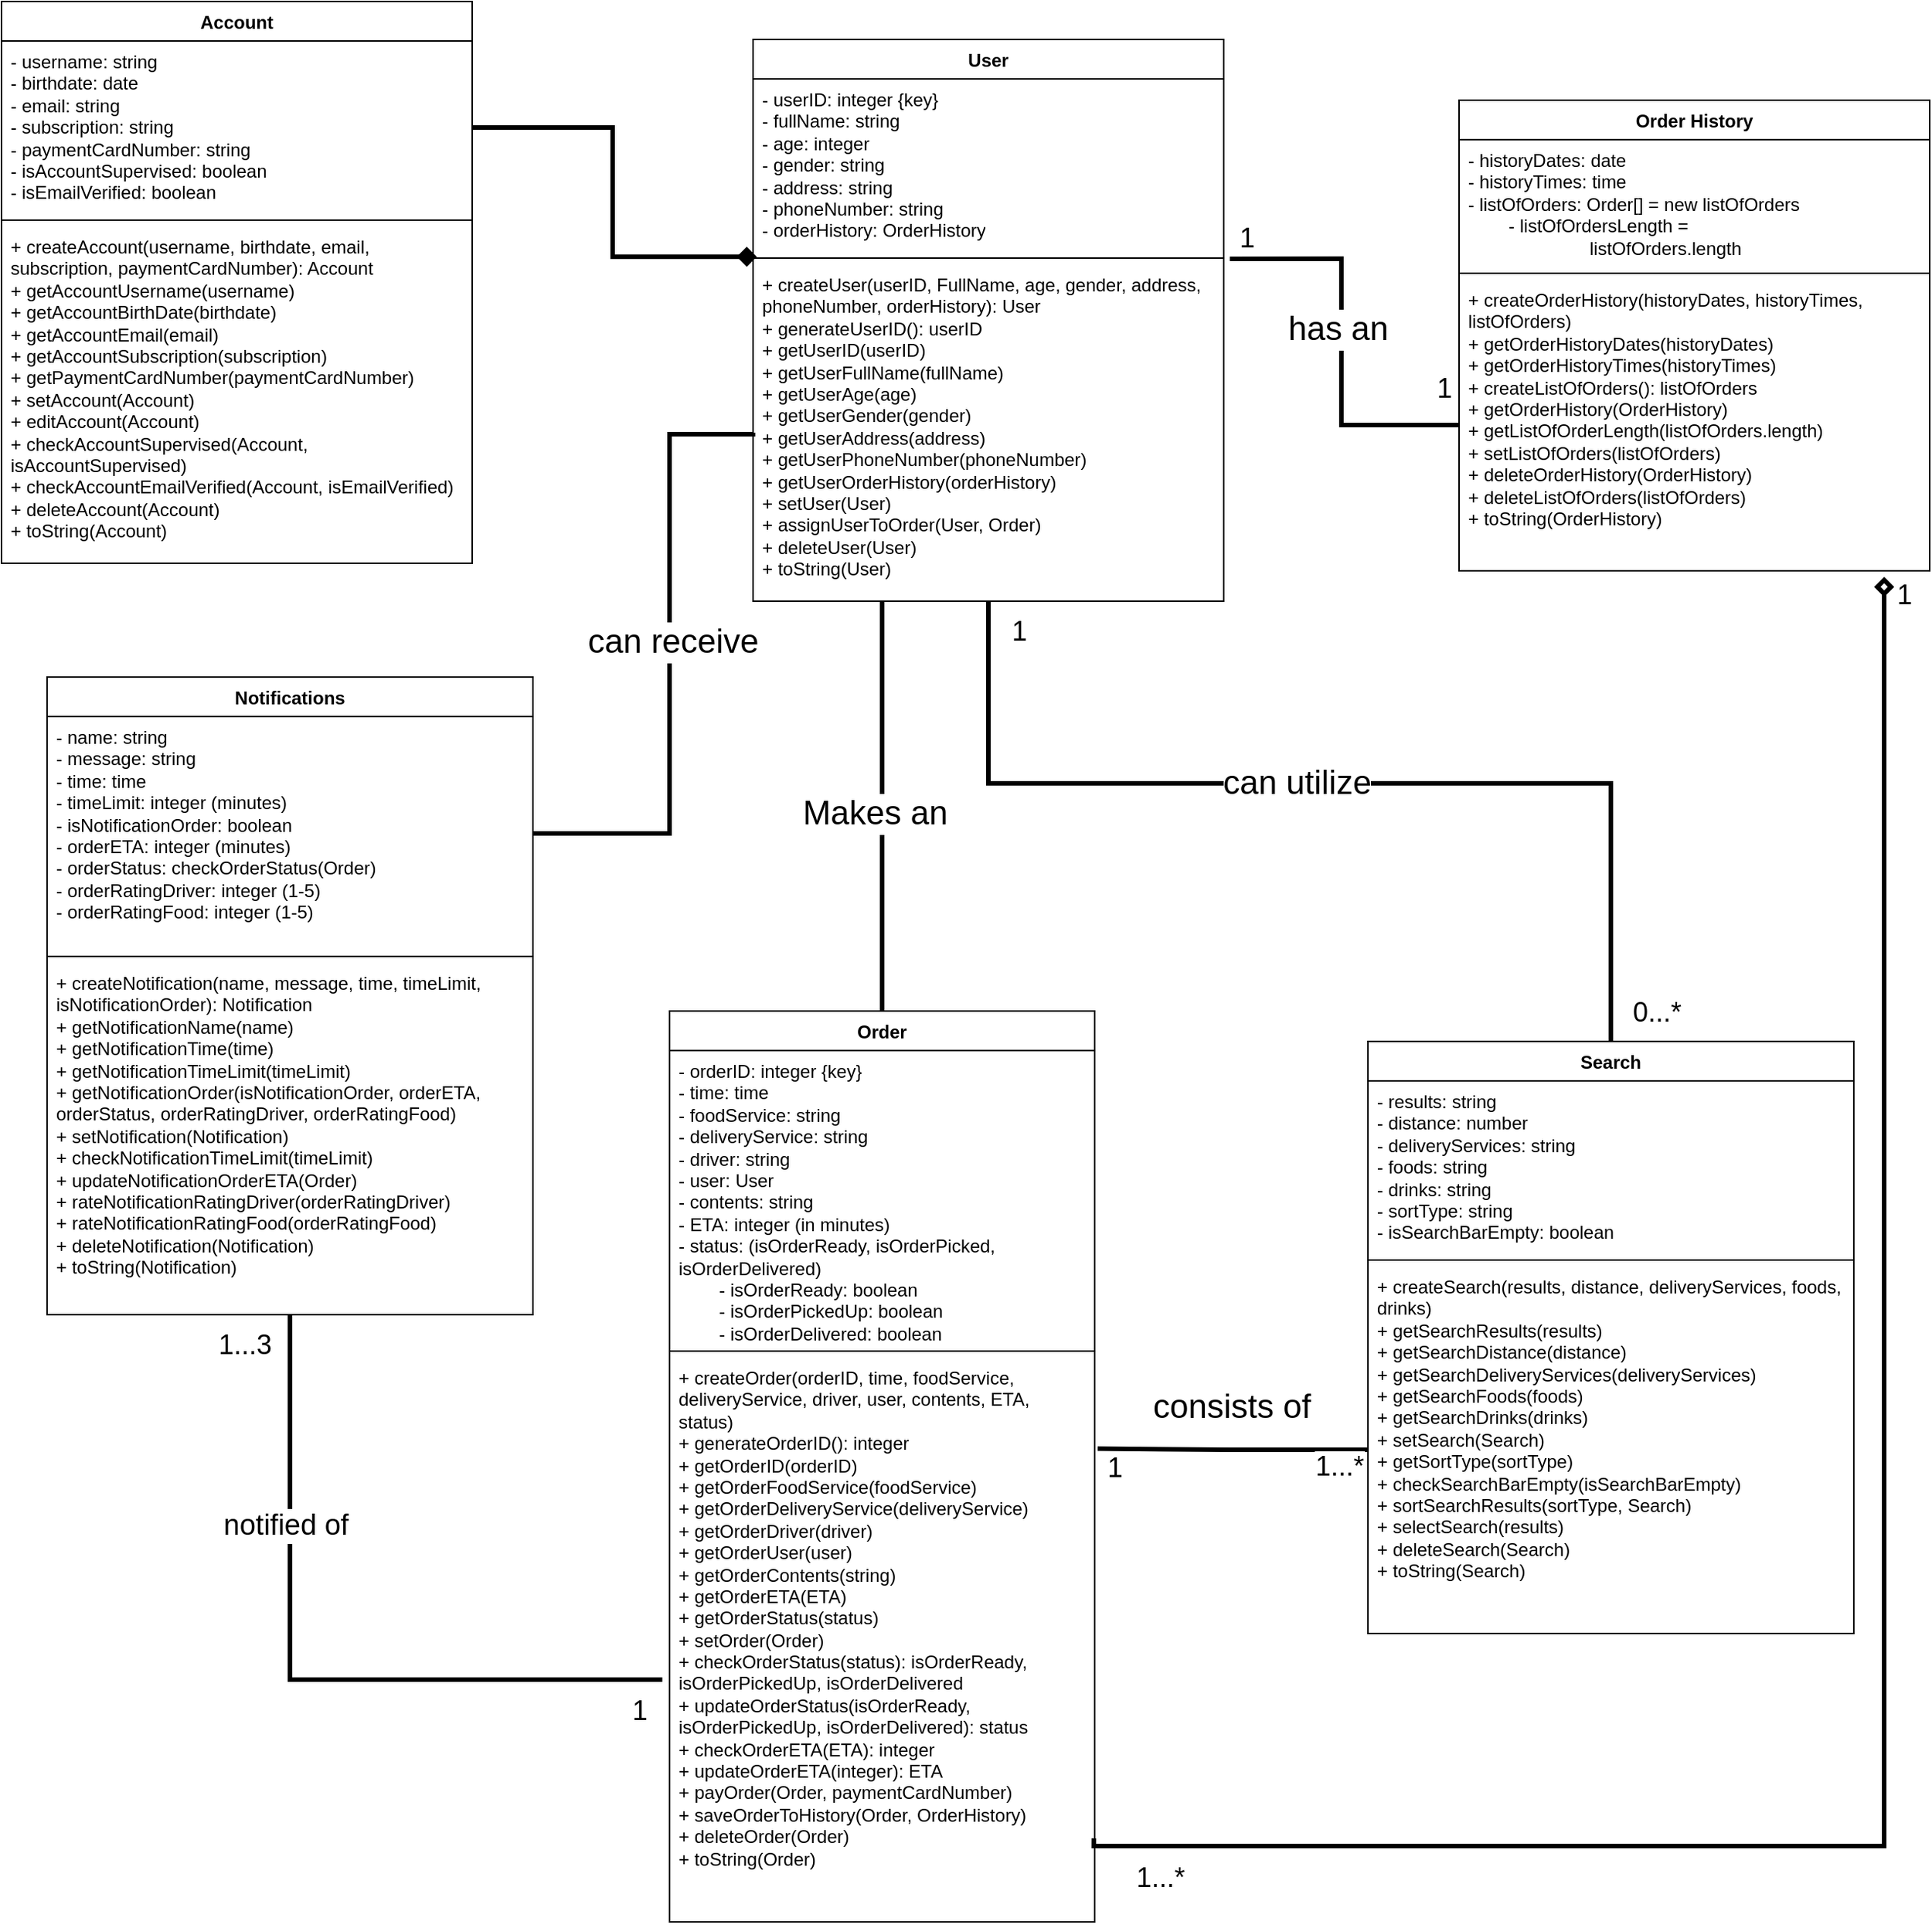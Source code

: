 <mxfile version="21.8.2" type="device">
  <diagram name="Page-1" id="BBq17ygAngS4HO75WDEs">
    <mxGraphModel dx="1178" dy="628" grid="1" gridSize="10" guides="1" tooltips="1" connect="1" arrows="1" fold="1" page="1" pageScale="1" pageWidth="850" pageHeight="1100" math="0" shadow="0">
      <root>
        <mxCell id="0" />
        <mxCell id="1" parent="0" />
        <mxCell id="hUOiWNm01Zd8j-rzL-XV-1" value="User" style="swimlane;fontStyle=1;align=center;verticalAlign=top;childLayout=stackLayout;horizontal=1;startSize=26;horizontalStack=0;resizeParent=1;resizeParentMax=0;resizeLast=0;collapsible=1;marginBottom=0;whiteSpace=wrap;html=1;" parent="1" vertex="1">
          <mxGeometry x="715" y="390" width="310" height="370" as="geometry" />
        </mxCell>
        <mxCell id="hUOiWNm01Zd8j-rzL-XV-2" value="- userID: integer {key}&lt;br&gt;- fullName: string&lt;br&gt;- age: integer&lt;br&gt;- gender: string&lt;br&gt;- address: string&lt;br&gt;- phoneNumber: string&lt;br&gt;- orderHistory: OrderHistory" style="text;strokeColor=none;fillColor=none;align=left;verticalAlign=top;spacingLeft=4;spacingRight=4;overflow=hidden;rotatable=0;points=[[0,0.5],[1,0.5]];portConstraint=eastwest;whiteSpace=wrap;html=1;" parent="hUOiWNm01Zd8j-rzL-XV-1" vertex="1">
          <mxGeometry y="26" width="310" height="114" as="geometry" />
        </mxCell>
        <mxCell id="hUOiWNm01Zd8j-rzL-XV-3" value="" style="line;strokeWidth=1;fillColor=none;align=left;verticalAlign=middle;spacingTop=-1;spacingLeft=3;spacingRight=3;rotatable=0;labelPosition=right;points=[];portConstraint=eastwest;strokeColor=inherit;" parent="hUOiWNm01Zd8j-rzL-XV-1" vertex="1">
          <mxGeometry y="140" width="310" height="8" as="geometry" />
        </mxCell>
        <mxCell id="hUOiWNm01Zd8j-rzL-XV-4" value="+ createUser(userID, FullName, age, gender, address, phoneNumber, orderHistory): User&lt;br&gt;+ generateUserID(): userID&lt;br&gt;+ getUserID(userID)&lt;br&gt;+ getUserFullName(fullName)&lt;br&gt;+ getUserAge(age)&lt;br&gt;+ getUserGender(gender)&lt;br&gt;+ getUserAddress(address)&lt;br&gt;+ getUserPhoneNumber(phoneNumber)&lt;br&gt;+ getUserOrderHistory(orderHistory)&lt;br&gt;+ setUser(User)&lt;br&gt;+ assignUserToOrder(User, Order)&lt;br&gt;+ deleteUser(User)&lt;br&gt;+ toString(User)" style="text;strokeColor=none;fillColor=none;align=left;verticalAlign=top;spacingLeft=4;spacingRight=4;overflow=hidden;rotatable=0;points=[[0,0.5],[1,0.5]];portConstraint=eastwest;whiteSpace=wrap;html=1;" parent="hUOiWNm01Zd8j-rzL-XV-1" vertex="1">
          <mxGeometry y="148" width="310" height="222" as="geometry" />
        </mxCell>
        <mxCell id="hUOiWNm01Zd8j-rzL-XV-5" value="Order" style="swimlane;fontStyle=1;align=center;verticalAlign=top;childLayout=stackLayout;horizontal=1;startSize=26;horizontalStack=0;resizeParent=1;resizeParentMax=0;resizeLast=0;collapsible=1;marginBottom=0;whiteSpace=wrap;html=1;" parent="1" vertex="1">
          <mxGeometry x="660" y="1030" width="280" height="600" as="geometry" />
        </mxCell>
        <mxCell id="hUOiWNm01Zd8j-rzL-XV-6" value="- orderID: integer {key}&lt;br&gt;- time: time&lt;br&gt;- foodService: string&lt;br&gt;- deliveryService: string&lt;br&gt;- driver: string&lt;br&gt;- user: User&lt;br&gt;- contents: string&lt;br&gt;- ETA: integer (in minutes)&lt;br&gt;- status: (isOrderReady, isOrderPicked, isOrderDelivered)&lt;br&gt;&lt;span style=&quot;white-space: pre;&quot;&gt;&#x9;&lt;/span&gt;-&amp;nbsp;isOrderReady: boolean&lt;br&gt;&lt;span style=&quot;white-space: pre;&quot;&gt;&#x9;&lt;/span&gt;- isOrderPickedUp: boolean&lt;br&gt;&lt;span style=&quot;white-space: pre;&quot;&gt;&#x9;&lt;/span&gt;- isOrderDelivered: boolean" style="text;strokeColor=none;fillColor=none;align=left;verticalAlign=top;spacingLeft=4;spacingRight=4;overflow=hidden;rotatable=0;points=[[0,0.5],[1,0.5]];portConstraint=eastwest;whiteSpace=wrap;html=1;" parent="hUOiWNm01Zd8j-rzL-XV-5" vertex="1">
          <mxGeometry y="26" width="280" height="194" as="geometry" />
        </mxCell>
        <mxCell id="hUOiWNm01Zd8j-rzL-XV-7" value="" style="line;strokeWidth=1;fillColor=none;align=left;verticalAlign=middle;spacingTop=-1;spacingLeft=3;spacingRight=3;rotatable=0;labelPosition=right;points=[];portConstraint=eastwest;strokeColor=inherit;" parent="hUOiWNm01Zd8j-rzL-XV-5" vertex="1">
          <mxGeometry y="220" width="280" height="8" as="geometry" />
        </mxCell>
        <mxCell id="hUOiWNm01Zd8j-rzL-XV-8" value="+ createOrder(orderID, time, foodService, deliveryService, driver, user, contents, ETA, status)&lt;br&gt;+ generateOrderID(): integer&amp;nbsp;&lt;br&gt;+ getOrderID(orderID)&lt;br&gt;+ getOrderFoodService(foodService)&lt;br&gt;+ getOrderDeliveryService(deliveryService)&lt;br&gt;+ getOrderDriver(driver)&lt;br&gt;+ getOrderUser(user)&lt;br&gt;+ getOrderContents(string)&lt;br&gt;+ getOrderETA(ETA)&lt;br&gt;+ getOrderStatus(status)&lt;br&gt;+ setOrder(Order)&lt;br&gt;+ checkOrderStatus(status): isOrderReady, isOrderPickedUp, isOrderDelivered&lt;br&gt;+ updateOrderStatus(isOrderReady, isOrderPickedUp, isOrderDelivered): status&lt;br&gt;+ checkOrderETA(ETA): integer&lt;br&gt;+ updateOrderETA(integer): ETA&lt;br&gt;+ payOrder(Order, paymentCardNumber)&lt;br&gt;+ saveOrderToHistory(Order, OrderHistory)&lt;br&gt;+ deleteOrder(Order)&lt;br&gt;+ toString(Order)" style="text;strokeColor=none;fillColor=none;align=left;verticalAlign=top;spacingLeft=4;spacingRight=4;overflow=hidden;rotatable=0;points=[[0,0.5],[1,0.5]];portConstraint=eastwest;whiteSpace=wrap;html=1;" parent="hUOiWNm01Zd8j-rzL-XV-5" vertex="1">
          <mxGeometry y="228" width="280" height="372" as="geometry" />
        </mxCell>
        <mxCell id="hUOiWNm01Zd8j-rzL-XV-9" value="" style="text;strokeColor=none;fillColor=none;align=left;verticalAlign=middle;spacingTop=-1;spacingLeft=4;spacingRight=4;rotatable=0;labelPosition=right;points=[];portConstraint=eastwest;" parent="1" vertex="1">
          <mxGeometry x="470" y="506" width="20" height="14" as="geometry" />
        </mxCell>
        <mxCell id="hUOiWNm01Zd8j-rzL-XV-14" value="Account" style="swimlane;fontStyle=1;align=center;verticalAlign=top;childLayout=stackLayout;horizontal=1;startSize=26;horizontalStack=0;resizeParent=1;resizeParentMax=0;resizeLast=0;collapsible=1;marginBottom=0;whiteSpace=wrap;html=1;" parent="1" vertex="1">
          <mxGeometry x="220" y="365" width="310" height="370" as="geometry" />
        </mxCell>
        <mxCell id="hUOiWNm01Zd8j-rzL-XV-15" value="- username: string&lt;br&gt;- birthdate: date&lt;br&gt;- email: string&lt;br&gt;- subscription: string&lt;br&gt;- paymentCardNumber: string&lt;br&gt;- isAccountSupervised: boolean&lt;br&gt;- isEmailVerified: boolean" style="text;strokeColor=none;fillColor=none;align=left;verticalAlign=top;spacingLeft=4;spacingRight=4;overflow=hidden;rotatable=0;points=[[0,0.5],[1,0.5]];portConstraint=eastwest;whiteSpace=wrap;html=1;" parent="hUOiWNm01Zd8j-rzL-XV-14" vertex="1">
          <mxGeometry y="26" width="310" height="114" as="geometry" />
        </mxCell>
        <mxCell id="hUOiWNm01Zd8j-rzL-XV-16" value="" style="line;strokeWidth=1;fillColor=none;align=left;verticalAlign=middle;spacingTop=-1;spacingLeft=3;spacingRight=3;rotatable=0;labelPosition=right;points=[];portConstraint=eastwest;strokeColor=inherit;" parent="hUOiWNm01Zd8j-rzL-XV-14" vertex="1">
          <mxGeometry y="140" width="310" height="8" as="geometry" />
        </mxCell>
        <mxCell id="hUOiWNm01Zd8j-rzL-XV-17" value="+ createAccount(username, birthdate, email, subscription, paymentCardNumber): Account&lt;br&gt;+ getAccountUsername(username)&lt;br&gt;+ getAccountBirthDate(birthdate)&lt;br&gt;+ getAccountEmail(email)&lt;br&gt;+ getAccountSubscription(subscription)&lt;br&gt;+ getPaymentCardNumber(paymentCardNumber)&lt;br&gt;+ setAccount(Account)&lt;br&gt;+ editAccount(Account)&lt;br&gt;+ checkAccountSupervised(Account, isAccountSupervised)&lt;br&gt;+ checkAccountEmailVerified(Account, isEmailVerified)&lt;br&gt;+ deleteAccount(Account)&lt;br&gt;+ toString(Account)" style="text;strokeColor=none;fillColor=none;align=left;verticalAlign=top;spacingLeft=4;spacingRight=4;overflow=hidden;rotatable=0;points=[[0,0.5],[1,0.5]];portConstraint=eastwest;whiteSpace=wrap;html=1;" parent="hUOiWNm01Zd8j-rzL-XV-14" vertex="1">
          <mxGeometry y="148" width="310" height="222" as="geometry" />
        </mxCell>
        <mxCell id="hUOiWNm01Zd8j-rzL-XV-30" value="Notifications" style="swimlane;fontStyle=1;align=center;verticalAlign=top;childLayout=stackLayout;horizontal=1;startSize=26;horizontalStack=0;resizeParent=1;resizeParentMax=0;resizeLast=0;collapsible=1;marginBottom=0;whiteSpace=wrap;html=1;" parent="1" vertex="1">
          <mxGeometry x="250" y="810" width="320" height="420" as="geometry" />
        </mxCell>
        <mxCell id="hUOiWNm01Zd8j-rzL-XV-31" value="- name: string&lt;br&gt;- message: string&lt;br&gt;- time: time&lt;br&gt;- timeLimit: integer (minutes)&lt;br&gt;- isNotificationOrder: boolean&lt;br&gt;- orderETA: integer (minutes)&lt;br&gt;- orderStatus: checkOrderStatus(Order)&lt;br&gt;- orderRatingDriver: integer (1-5)&lt;br&gt;- orderRatingFood: integer (1-5)" style="text;strokeColor=none;fillColor=none;align=left;verticalAlign=top;spacingLeft=4;spacingRight=4;overflow=hidden;rotatable=0;points=[[0,0.5],[1,0.5]];portConstraint=eastwest;whiteSpace=wrap;html=1;" parent="hUOiWNm01Zd8j-rzL-XV-30" vertex="1">
          <mxGeometry y="26" width="320" height="154" as="geometry" />
        </mxCell>
        <mxCell id="hUOiWNm01Zd8j-rzL-XV-32" value="" style="line;strokeWidth=1;fillColor=none;align=left;verticalAlign=middle;spacingTop=-1;spacingLeft=3;spacingRight=3;rotatable=0;labelPosition=right;points=[];portConstraint=eastwest;strokeColor=inherit;" parent="hUOiWNm01Zd8j-rzL-XV-30" vertex="1">
          <mxGeometry y="180" width="320" height="8" as="geometry" />
        </mxCell>
        <mxCell id="hUOiWNm01Zd8j-rzL-XV-33" value="+ createNotification(name, message, time, timeLimit, isNotificationOrder): Notification&lt;br&gt;+ getNotificationName(name)&lt;br&gt;+ getNotificationTime(time)&lt;br&gt;+ getNotificationTimeLimit(timeLimit)&lt;br&gt;+ getNotificationOrder(isNotificationOrder, orderETA, orderStatus, orderRatingDriver, orderRatingFood)&lt;br&gt;+ setNotification(Notification)&lt;br&gt;+ checkNotificationTimeLimit(timeLimit)&lt;br&gt;+ updateNotificationOrderETA(Order)&lt;br&gt;+ rateNotificationRatingDriver(orderRatingDriver)&lt;br&gt;+ rateNotificationRatingFood(orderRatingFood)&lt;br&gt;+ deleteNotification(Notification)&lt;br&gt;+ toString(Notification)" style="text;strokeColor=none;fillColor=none;align=left;verticalAlign=top;spacingLeft=4;spacingRight=4;overflow=hidden;rotatable=0;points=[[0,0.5],[1,0.5]];portConstraint=eastwest;whiteSpace=wrap;html=1;" parent="hUOiWNm01Zd8j-rzL-XV-30" vertex="1">
          <mxGeometry y="188" width="320" height="232" as="geometry" />
        </mxCell>
        <mxCell id="hUOiWNm01Zd8j-rzL-XV-34" value="Order History" style="swimlane;fontStyle=1;align=center;verticalAlign=top;childLayout=stackLayout;horizontal=1;startSize=26;horizontalStack=0;resizeParent=1;resizeParentMax=0;resizeLast=0;collapsible=1;marginBottom=0;whiteSpace=wrap;html=1;" parent="1" vertex="1">
          <mxGeometry x="1180" y="430" width="310" height="310" as="geometry" />
        </mxCell>
        <mxCell id="hUOiWNm01Zd8j-rzL-XV-35" value="- historyDates: date&lt;br&gt;- historyTimes: time&lt;br&gt;- listOfOrders: Order[] = new listOfOrders&lt;br&gt;&lt;span style=&quot;white-space: pre;&quot;&gt;&#x9;&lt;/span&gt;- listOfOrdersLength = &lt;span style=&quot;white-space: pre;&quot;&gt;&#x9;&lt;/span&gt;&lt;span style=&quot;white-space: pre;&quot;&gt;&#x9;&lt;span style=&quot;white-space: pre;&quot;&gt;&#x9;&lt;/span&gt;&lt;/span&gt;listOfOrders.length" style="text;strokeColor=none;fillColor=none;align=left;verticalAlign=top;spacingLeft=4;spacingRight=4;overflow=hidden;rotatable=0;points=[[0,0.5],[1,0.5]];portConstraint=eastwest;whiteSpace=wrap;html=1;" parent="hUOiWNm01Zd8j-rzL-XV-34" vertex="1">
          <mxGeometry y="26" width="310" height="84" as="geometry" />
        </mxCell>
        <mxCell id="hUOiWNm01Zd8j-rzL-XV-36" value="" style="line;strokeWidth=1;fillColor=none;align=left;verticalAlign=middle;spacingTop=-1;spacingLeft=3;spacingRight=3;rotatable=0;labelPosition=right;points=[];portConstraint=eastwest;strokeColor=inherit;" parent="hUOiWNm01Zd8j-rzL-XV-34" vertex="1">
          <mxGeometry y="110" width="310" height="8" as="geometry" />
        </mxCell>
        <mxCell id="hUOiWNm01Zd8j-rzL-XV-37" value="+ createOrderHistory(historyDates, historyTimes, listOfOrders)&lt;br&gt;+ getOrderHistoryDates(historyDates)&lt;br&gt;+ getOrderHistoryTimes(historyTimes)&lt;br&gt;+ createListOfOrders(): listOfOrders&lt;br&gt;+ getOrderHistory(OrderHistory)&lt;br&gt;+ getListOfOrderLength(listOfOrders.length)&lt;br&gt;+ setListOfOrders(listOfOrders)&lt;br&gt;+ deleteOrderHistory(OrderHistory)&lt;br&gt;+ deleteListOfOrders(listOfOrders)&lt;br&gt;+ toString(OrderHistory)" style="text;strokeColor=none;fillColor=none;align=left;verticalAlign=top;spacingLeft=4;spacingRight=4;overflow=hidden;rotatable=0;points=[[0,0.5],[1,0.5]];portConstraint=eastwest;whiteSpace=wrap;html=1;" parent="hUOiWNm01Zd8j-rzL-XV-34" vertex="1">
          <mxGeometry y="118" width="310" height="192" as="geometry" />
        </mxCell>
        <mxCell id="hUOiWNm01Zd8j-rzL-XV-42" value="Search" style="swimlane;fontStyle=1;align=center;verticalAlign=top;childLayout=stackLayout;horizontal=1;startSize=26;horizontalStack=0;resizeParent=1;resizeParentMax=0;resizeLast=0;collapsible=1;marginBottom=0;whiteSpace=wrap;html=1;" parent="1" vertex="1">
          <mxGeometry x="1120" y="1050" width="320" height="390" as="geometry" />
        </mxCell>
        <mxCell id="hUOiWNm01Zd8j-rzL-XV-43" value="- results: string&lt;br&gt;- distance: number&lt;br&gt;- deliveryServices: string&lt;br&gt;- foods: string&lt;br&gt;- drinks: string&lt;br&gt;- sortType: string&lt;br&gt;- isSearchBarEmpty: boolean" style="text;strokeColor=none;fillColor=none;align=left;verticalAlign=top;spacingLeft=4;spacingRight=4;overflow=hidden;rotatable=0;points=[[0,0.5],[1,0.5]];portConstraint=eastwest;whiteSpace=wrap;html=1;" parent="hUOiWNm01Zd8j-rzL-XV-42" vertex="1">
          <mxGeometry y="26" width="320" height="114" as="geometry" />
        </mxCell>
        <mxCell id="hUOiWNm01Zd8j-rzL-XV-44" value="" style="line;strokeWidth=1;fillColor=none;align=left;verticalAlign=middle;spacingTop=-1;spacingLeft=3;spacingRight=3;rotatable=0;labelPosition=right;points=[];portConstraint=eastwest;strokeColor=inherit;" parent="hUOiWNm01Zd8j-rzL-XV-42" vertex="1">
          <mxGeometry y="140" width="320" height="8" as="geometry" />
        </mxCell>
        <mxCell id="hUOiWNm01Zd8j-rzL-XV-45" value="+ createSearch(results, distance, deliveryServices, foods, drinks)&lt;br&gt;+ getSearchResults(results)&lt;br&gt;+ getSearchDistance(distance)&lt;br&gt;+ getSearchDeliveryServices(deliveryServices)&lt;br&gt;+ getSearchFoods(foods)&lt;br&gt;+ getSearchDrinks(drinks)&lt;br&gt;+ setSearch(Search)&lt;br&gt;+ getSortType(sortType)&lt;br&gt;+ checkSearchBarEmpty(isSearchBarEmpty)&lt;br&gt;+ sortSearchResults(sortType, Search)&lt;br&gt;+ selectSearch(results)&lt;br&gt;+ deleteSearch(Search)&lt;br&gt;+ toString(Search)" style="text;strokeColor=none;fillColor=none;align=left;verticalAlign=top;spacingLeft=4;spacingRight=4;overflow=hidden;rotatable=0;points=[[0,0.5],[1,0.5]];portConstraint=eastwest;whiteSpace=wrap;html=1;" parent="hUOiWNm01Zd8j-rzL-XV-42" vertex="1">
          <mxGeometry y="148" width="320" height="242" as="geometry" />
        </mxCell>
        <mxCell id="vZcygy-mgJoaiBF_dazE-5" style="edgeStyle=orthogonalEdgeStyle;orthogonalLoop=1;jettySize=auto;html=1;entryX=0.008;entryY=-0.022;entryDx=0;entryDy=0;entryPerimeter=0;endArrow=diamond;endFill=1;rounded=0;strokeWidth=3;" parent="1" source="hUOiWNm01Zd8j-rzL-XV-15" target="hUOiWNm01Zd8j-rzL-XV-4" edge="1">
          <mxGeometry relative="1" as="geometry" />
        </mxCell>
        <mxCell id="vZcygy-mgJoaiBF_dazE-6" style="edgeStyle=orthogonalEdgeStyle;rounded=0;orthogonalLoop=1;jettySize=auto;html=1;entryX=1.013;entryY=1.039;entryDx=0;entryDy=0;entryPerimeter=0;strokeWidth=3;endArrow=none;endFill=0;" parent="1" source="hUOiWNm01Zd8j-rzL-XV-37" target="hUOiWNm01Zd8j-rzL-XV-2" edge="1">
          <mxGeometry relative="1" as="geometry">
            <mxPoint x="1030" y="340" as="targetPoint" />
          </mxGeometry>
        </mxCell>
        <mxCell id="vZcygy-mgJoaiBF_dazE-12" value="has an" style="edgeLabel;html=1;align=center;verticalAlign=middle;resizable=0;points=[];fontSize=22;" parent="vZcygy-mgJoaiBF_dazE-6" vertex="1" connectable="0">
          <mxGeometry x="0.082" y="3" relative="1" as="geometry">
            <mxPoint as="offset" />
          </mxGeometry>
        </mxCell>
        <mxCell id="vZcygy-mgJoaiBF_dazE-13" value="1" style="edgeLabel;html=1;align=center;verticalAlign=middle;resizable=0;points=[];fontSize=18;" parent="vZcygy-mgJoaiBF_dazE-6" vertex="1" connectable="0">
          <mxGeometry x="0.823" y="-1" relative="1" as="geometry">
            <mxPoint x="-12" y="-13" as="offset" />
          </mxGeometry>
        </mxCell>
        <mxCell id="vZcygy-mgJoaiBF_dazE-7" style="edgeStyle=orthogonalEdgeStyle;rounded=0;orthogonalLoop=1;jettySize=auto;html=1;entryX=0.5;entryY=0;entryDx=0;entryDy=0;endArrow=none;endFill=0;strokeWidth=3;" parent="1" source="hUOiWNm01Zd8j-rzL-XV-4" target="hUOiWNm01Zd8j-rzL-XV-5" edge="1">
          <mxGeometry relative="1" as="geometry">
            <Array as="points">
              <mxPoint x="860" y="560" />
              <mxPoint x="860" y="560" />
            </Array>
          </mxGeometry>
        </mxCell>
        <mxCell id="vZcygy-mgJoaiBF_dazE-8" value="Makes an" style="edgeLabel;html=1;align=center;verticalAlign=middle;resizable=0;points=[];fontSize=22;" parent="vZcygy-mgJoaiBF_dazE-7" vertex="1" connectable="0">
          <mxGeometry x="-0.057" y="1" relative="1" as="geometry">
            <mxPoint x="-6" y="12" as="offset" />
          </mxGeometry>
        </mxCell>
        <mxCell id="vZcygy-mgJoaiBF_dazE-10" style="edgeStyle=orthogonalEdgeStyle;rounded=0;orthogonalLoop=1;jettySize=auto;html=1;strokeWidth=3;endArrow=none;endFill=0;exitX=0;exitY=0.5;exitDx=0;exitDy=0;" parent="1" source="hUOiWNm01Zd8j-rzL-XV-4" edge="1">
          <mxGeometry relative="1" as="geometry">
            <mxPoint x="570" y="913" as="targetPoint" />
            <Array as="points">
              <mxPoint x="660" y="650" />
              <mxPoint x="660" y="913" />
            </Array>
          </mxGeometry>
        </mxCell>
        <mxCell id="vZcygy-mgJoaiBF_dazE-19" value="can receive" style="edgeLabel;html=1;align=center;verticalAlign=middle;resizable=0;points=[];fontSize=22;" parent="vZcygy-mgJoaiBF_dazE-10" vertex="1" connectable="0">
          <mxGeometry x="-0.057" y="2" relative="1" as="geometry">
            <mxPoint as="offset" />
          </mxGeometry>
        </mxCell>
        <mxCell id="vZcygy-mgJoaiBF_dazE-14" value="1" style="edgeLabel;html=1;align=center;verticalAlign=middle;resizable=0;points=[];fontSize=18;" parent="1" vertex="1" connectable="0">
          <mxGeometry x="1170.004" y="619.998" as="geometry" />
        </mxCell>
        <mxCell id="vZcygy-mgJoaiBF_dazE-15" style="edgeStyle=orthogonalEdgeStyle;rounded=0;orthogonalLoop=1;jettySize=auto;html=1;endArrow=diamond;endFill=0;strokeWidth=3;exitX=0.998;exitY=0.852;exitDx=0;exitDy=0;exitPerimeter=0;" parent="1" source="hUOiWNm01Zd8j-rzL-XV-8" edge="1">
          <mxGeometry relative="1" as="geometry">
            <mxPoint x="1460" y="744" as="targetPoint" />
            <Array as="points">
              <mxPoint x="939" y="1580" />
              <mxPoint x="1460" y="1580" />
            </Array>
          </mxGeometry>
        </mxCell>
        <mxCell id="vZcygy-mgJoaiBF_dazE-16" value="1...*" style="edgeLabel;html=1;align=center;verticalAlign=middle;resizable=0;points=[];fontSize=18;" parent="vZcygy-mgJoaiBF_dazE-15" vertex="1" connectable="0">
          <mxGeometry x="-0.857" y="3" relative="1" as="geometry">
            <mxPoint x="-49" y="24" as="offset" />
          </mxGeometry>
        </mxCell>
        <mxCell id="vZcygy-mgJoaiBF_dazE-18" value="1" style="edgeLabel;html=1;align=center;verticalAlign=middle;resizable=0;points=[];fontSize=18;" parent="vZcygy-mgJoaiBF_dazE-15" vertex="1" connectable="0">
          <mxGeometry x="0.903" y="5" relative="1" as="geometry">
            <mxPoint x="18" y="-54" as="offset" />
          </mxGeometry>
        </mxCell>
        <mxCell id="vZcygy-mgJoaiBF_dazE-20" style="edgeStyle=orthogonalEdgeStyle;rounded=0;orthogonalLoop=1;jettySize=auto;html=1;entryX=0.5;entryY=0;entryDx=0;entryDy=0;strokeWidth=3;endArrow=none;endFill=0;" parent="1" source="hUOiWNm01Zd8j-rzL-XV-4" target="hUOiWNm01Zd8j-rzL-XV-42" edge="1">
          <mxGeometry relative="1" as="geometry">
            <Array as="points">
              <mxPoint x="870" y="880" />
              <mxPoint x="1280" y="880" />
            </Array>
          </mxGeometry>
        </mxCell>
        <mxCell id="vZcygy-mgJoaiBF_dazE-21" value="can utilize" style="edgeLabel;html=1;align=center;verticalAlign=middle;resizable=0;points=[];fontSize=22;" parent="vZcygy-mgJoaiBF_dazE-20" vertex="1" connectable="0">
          <mxGeometry x="-0.164" y="-5" relative="1" as="geometry">
            <mxPoint x="30" y="-5" as="offset" />
          </mxGeometry>
        </mxCell>
        <mxCell id="vZcygy-mgJoaiBF_dazE-22" value="1" style="edgeLabel;html=1;align=center;verticalAlign=middle;resizable=0;points=[];fontSize=18;" parent="vZcygy-mgJoaiBF_dazE-20" vertex="1" connectable="0">
          <mxGeometry x="-0.944" y="3" relative="1" as="geometry">
            <mxPoint x="17" as="offset" />
          </mxGeometry>
        </mxCell>
        <mxCell id="vZcygy-mgJoaiBF_dazE-23" value="0...*" style="edgeLabel;html=1;align=center;verticalAlign=middle;resizable=0;points=[];fontSize=18;" parent="vZcygy-mgJoaiBF_dazE-20" vertex="1" connectable="0">
          <mxGeometry x="0.936" y="3" relative="1" as="geometry">
            <mxPoint x="27" y="3" as="offset" />
          </mxGeometry>
        </mxCell>
        <mxCell id="vZcygy-mgJoaiBF_dazE-24" style="edgeStyle=orthogonalEdgeStyle;rounded=0;orthogonalLoop=1;jettySize=auto;html=1;entryX=1.007;entryY=0.162;entryDx=0;entryDy=0;entryPerimeter=0;endArrow=none;endFill=0;strokeWidth=3;" parent="1" source="hUOiWNm01Zd8j-rzL-XV-45" target="hUOiWNm01Zd8j-rzL-XV-8" edge="1">
          <mxGeometry relative="1" as="geometry" />
        </mxCell>
        <mxCell id="vZcygy-mgJoaiBF_dazE-25" value="consists of" style="edgeLabel;html=1;align=center;verticalAlign=middle;resizable=0;points=[];fontSize=22;" parent="vZcygy-mgJoaiBF_dazE-24" vertex="1" connectable="0">
          <mxGeometry x="0.104" y="3" relative="1" as="geometry">
            <mxPoint x="8" y="-31" as="offset" />
          </mxGeometry>
        </mxCell>
        <mxCell id="vZcygy-mgJoaiBF_dazE-26" value="1" style="edgeLabel;html=1;align=center;verticalAlign=middle;resizable=0;points=[];fontSize=18;" parent="vZcygy-mgJoaiBF_dazE-24" vertex="1" connectable="0">
          <mxGeometry x="0.88" y="3" relative="1" as="geometry">
            <mxPoint y="9" as="offset" />
          </mxGeometry>
        </mxCell>
        <mxCell id="vZcygy-mgJoaiBF_dazE-27" value="1...*" style="edgeLabel;html=1;align=center;verticalAlign=middle;resizable=0;points=[];fontSize=18;" parent="vZcygy-mgJoaiBF_dazE-24" vertex="1" connectable="0">
          <mxGeometry x="-0.858" y="3" relative="1" as="geometry">
            <mxPoint x="-7" y="8" as="offset" />
          </mxGeometry>
        </mxCell>
        <mxCell id="vZcygy-mgJoaiBF_dazE-28" style="edgeStyle=orthogonalEdgeStyle;rounded=0;orthogonalLoop=1;jettySize=auto;html=1;entryX=-0.017;entryY=0.571;entryDx=0;entryDy=0;entryPerimeter=0;endArrow=none;endFill=0;strokeWidth=3;" parent="1" source="hUOiWNm01Zd8j-rzL-XV-33" target="hUOiWNm01Zd8j-rzL-XV-8" edge="1">
          <mxGeometry relative="1" as="geometry">
            <Array as="points">
              <mxPoint x="410" y="1470" />
            </Array>
          </mxGeometry>
        </mxCell>
        <mxCell id="vZcygy-mgJoaiBF_dazE-29" value="notified of" style="edgeLabel;html=1;align=center;verticalAlign=middle;resizable=0;points=[];fontSize=19;" parent="vZcygy-mgJoaiBF_dazE-28" vertex="1" connectable="0">
          <mxGeometry x="-0.428" y="-3" relative="1" as="geometry">
            <mxPoint as="offset" />
          </mxGeometry>
        </mxCell>
        <mxCell id="vZcygy-mgJoaiBF_dazE-30" value="1...3" style="edgeLabel;html=1;align=center;verticalAlign=middle;resizable=0;points=[];fontSize=18;" parent="vZcygy-mgJoaiBF_dazE-28" vertex="1" connectable="0">
          <mxGeometry x="-0.938" y="1" relative="1" as="geometry">
            <mxPoint x="-31" y="5" as="offset" />
          </mxGeometry>
        </mxCell>
        <mxCell id="vZcygy-mgJoaiBF_dazE-31" value="1" style="edgeLabel;html=1;align=center;verticalAlign=middle;resizable=0;points=[];fontSize=18;" parent="vZcygy-mgJoaiBF_dazE-28" vertex="1" connectable="0">
          <mxGeometry x="0.863" y="-1" relative="1" as="geometry">
            <mxPoint x="18" y="19" as="offset" />
          </mxGeometry>
        </mxCell>
      </root>
    </mxGraphModel>
  </diagram>
</mxfile>
